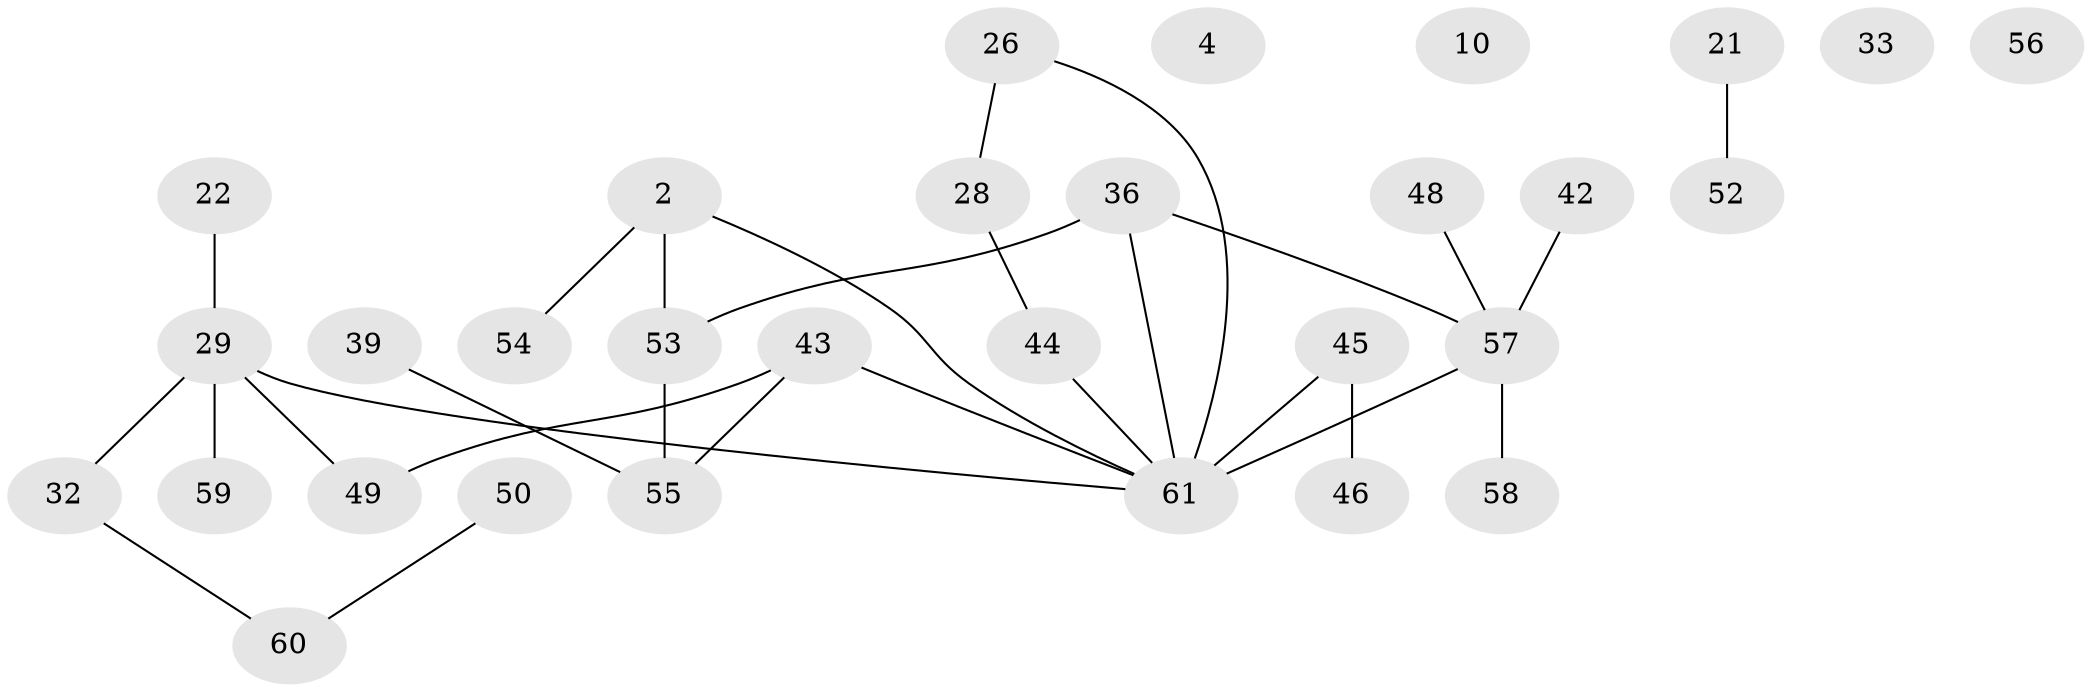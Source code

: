 // original degree distribution, {3: 0.16393442622950818, 4: 0.18032786885245902, 0: 0.06557377049180328, 2: 0.3442622950819672, 1: 0.22950819672131148, 6: 0.01639344262295082}
// Generated by graph-tools (version 1.1) at 2025/39/03/09/25 04:39:06]
// undirected, 30 vertices, 29 edges
graph export_dot {
graph [start="1"]
  node [color=gray90,style=filled];
  2;
  4;
  10;
  21;
  22;
  26;
  28;
  29 [super="+13+16+12"];
  32;
  33;
  36 [super="+23"];
  39;
  42;
  43 [super="+25+38"];
  44 [super="+27"];
  45 [super="+34+37"];
  46;
  48;
  49 [super="+5"];
  50;
  52;
  53 [super="+47"];
  54;
  55;
  56;
  57 [super="+15+35+41"];
  58;
  59;
  60;
  61 [super="+51+18+7+24"];
  2 -- 53 [weight=2];
  2 -- 54;
  2 -- 61;
  21 -- 52;
  22 -- 29;
  26 -- 28;
  26 -- 61;
  28 -- 44;
  29 -- 32;
  29 -- 59;
  29 -- 61;
  29 -- 49;
  32 -- 60;
  36 -- 53 [weight=2];
  36 -- 57 [weight=2];
  36 -- 61 [weight=2];
  39 -- 55;
  42 -- 57;
  43 -- 49;
  43 -- 55;
  43 -- 61;
  44 -- 61;
  45 -- 61;
  45 -- 46;
  48 -- 57;
  50 -- 60;
  53 -- 55 [weight=2];
  57 -- 61 [weight=4];
  57 -- 58;
}
